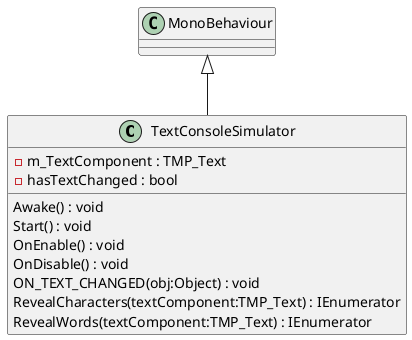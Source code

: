 @startuml
class TextConsoleSimulator {
    - m_TextComponent : TMP_Text
    - hasTextChanged : bool
    Awake() : void
    Start() : void
    OnEnable() : void
    OnDisable() : void
    ON_TEXT_CHANGED(obj:Object) : void
    RevealCharacters(textComponent:TMP_Text) : IEnumerator
    RevealWords(textComponent:TMP_Text) : IEnumerator
}
MonoBehaviour <|-- TextConsoleSimulator
@enduml
